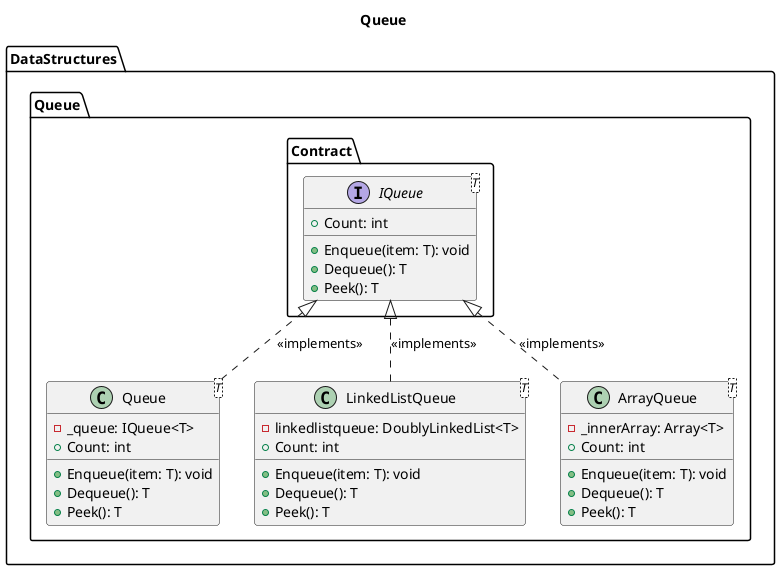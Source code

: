 @startuml
title Queue

package "DataStructures.Queue.Contract" {
    interface IQueue<T> {
        + Count: int
        + Enqueue(item: T): void
        + Dequeue(): T
        + Peek(): T
    }
}

package "DataStructures.Queue" {
    class Queue<T> {
        - _queue: IQueue<T>
        + Count: int
        + Enqueue(item: T): void
        + Dequeue(): T
        + Peek(): T
    }

    class LinkedListQueue<T> {
        - linkedlistqueue: DoublyLinkedList<T>
        + Count: int
        + Enqueue(item: T): void
        + Dequeue(): T
        + Peek(): T
    }

    class ArrayQueue<T> {
        - _innerArray: Array<T>
        + Count: int
        + Enqueue(item: T): void
        + Dequeue(): T
        + Peek(): T
    }
}

DataStructures.Queue.Queue .up.|> DataStructures.Queue.Contract.IQueue : "<<implements>>"
DataStructures.Queue.LinkedListQueue .up.|> DataStructures.Queue.Contract.IQueue : "<<implements>>"
DataStructures.Queue.ArrayQueue .up.|> DataStructures.Queue.Contract.IQueue : "<<implements>>"

@enduml